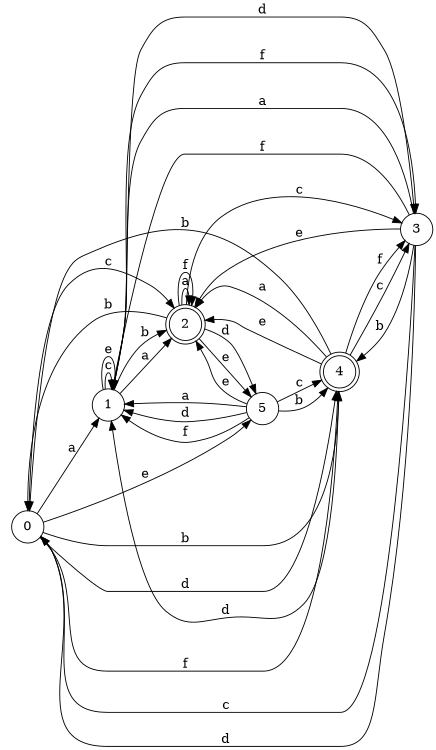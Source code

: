 digraph n5_4 {
__start0 [label="" shape="none"];

rankdir=LR;
size="8,5";

s0 [style="filled", color="black", fillcolor="white" shape="circle", label="0"];
s1 [style="filled", color="black", fillcolor="white" shape="circle", label="1"];
s2 [style="rounded,filled", color="black", fillcolor="white" shape="doublecircle", label="2"];
s3 [style="filled", color="black", fillcolor="white" shape="circle", label="3"];
s4 [style="rounded,filled", color="black", fillcolor="white" shape="doublecircle", label="4"];
s5 [style="filled", color="black", fillcolor="white" shape="circle", label="5"];
s0 -> s1 [label="a"];
s0 -> s4 [label="b"];
s0 -> s2 [label="c"];
s0 -> s4 [label="d"];
s0 -> s5 [label="e"];
s0 -> s4 [label="f"];
s1 -> s2 [label="a"];
s1 -> s2 [label="b"];
s1 -> s1 [label="c"];
s1 -> s3 [label="d"];
s1 -> s1 [label="e"];
s1 -> s3 [label="f"];
s2 -> s2 [label="a"];
s2 -> s0 [label="b"];
s2 -> s3 [label="c"];
s2 -> s5 [label="d"];
s2 -> s5 [label="e"];
s2 -> s2 [label="f"];
s3 -> s1 [label="a"];
s3 -> s4 [label="b"];
s3 -> s0 [label="c"];
s3 -> s0 [label="d"];
s3 -> s2 [label="e"];
s3 -> s1 [label="f"];
s4 -> s2 [label="a"];
s4 -> s0 [label="b"];
s4 -> s3 [label="c"];
s4 -> s1 [label="d"];
s4 -> s2 [label="e"];
s4 -> s3 [label="f"];
s5 -> s1 [label="a"];
s5 -> s4 [label="b"];
s5 -> s4 [label="c"];
s5 -> s1 [label="d"];
s5 -> s2 [label="e"];
s5 -> s1 [label="f"];

}